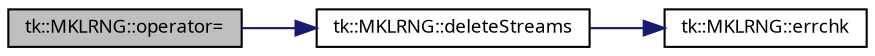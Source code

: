 digraph "tk::MKLRNG::operator="
{
 // INTERACTIVE_SVG=YES
  bgcolor="transparent";
  edge [fontname="sans-serif",fontsize="9",labelfontname="sans-serif",labelfontsize="9"];
  node [fontname="sans-serif",fontsize="9",shape=record];
  rankdir="LR";
  Node1 [label="tk::MKLRNG::operator=",height=0.2,width=0.4,color="black", fillcolor="grey75", style="filled", fontcolor="black"];
  Node1 -> Node2 [color="midnightblue",fontsize="9",style="solid",fontname="sans-serif"];
  Node2 [label="tk::MKLRNG::deleteStreams",height=0.2,width=0.4,color="black",URL="$classtk_1_1_m_k_l_r_n_g.html#a950caed144e05ec1457ec356252d71b1",tooltip="Delete all thread streams. "];
  Node2 -> Node3 [color="midnightblue",fontsize="9",style="solid",fontname="sans-serif"];
  Node3 [label="tk::MKLRNG::errchk",height=0.2,width=0.4,color="black",URL="$classtk_1_1_m_k_l_r_n_g.html#ab42d35668896a75fe69225406b972369"];
}
